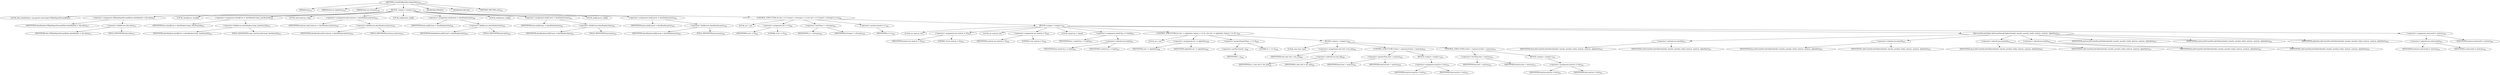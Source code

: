 digraph "createHuffmanDecodingTables" {  
"1724" [label = <(METHOD,createHuffmanDecodingTables)<SUB>515</SUB>> ]
"108" [label = <(PARAM,this)<SUB>515</SUB>> ]
"1725" [label = <(PARAM,final int alphaSize)<SUB>515</SUB>> ]
"1726" [label = <(PARAM,final int nGroups)<SUB>516</SUB>> ]
"1727" [label = <(BLOCK,&lt;empty&gt;,&lt;empty&gt;)<SUB>516</SUB>> ]
"1728" [label = <(LOCAL,Data dataShadow: org.apache.tools.bzip2.CBZip2InputStream$Data)> ]
"1729" [label = <(&lt;operator&gt;.assignment,CBZip2InputStream$Data dataShadow = this.data)<SUB>517</SUB>> ]
"1730" [label = <(IDENTIFIER,dataShadow,CBZip2InputStream$Data dataShadow = this.data)<SUB>517</SUB>> ]
"1731" [label = <(&lt;operator&gt;.fieldAccess,this.data)<SUB>517</SUB>> ]
"107" [label = <(IDENTIFIER,this,CBZip2InputStream$Data dataShadow = this.data)<SUB>517</SUB>> ]
"1732" [label = <(FIELD_IDENTIFIER,data,data)<SUB>517</SUB>> ]
"1733" [label = <(LOCAL,char[][] len: char[][])> ]
"1734" [label = <(&lt;operator&gt;.assignment,char[][] len = dataShadow.temp_charArray2d)<SUB>518</SUB>> ]
"1735" [label = <(IDENTIFIER,len,char[][] len = dataShadow.temp_charArray2d)<SUB>518</SUB>> ]
"1736" [label = <(&lt;operator&gt;.fieldAccess,dataShadow.temp_charArray2d)<SUB>518</SUB>> ]
"1737" [label = <(IDENTIFIER,dataShadow,char[][] len = dataShadow.temp_charArray2d)<SUB>518</SUB>> ]
"1738" [label = <(FIELD_IDENTIFIER,temp_charArray2d,temp_charArray2d)<SUB>518</SUB>> ]
"1739" [label = <(LOCAL,int[] minLens: int[])> ]
"1740" [label = <(&lt;operator&gt;.assignment,int[] minLens = dataShadow.minLens)<SUB>519</SUB>> ]
"1741" [label = <(IDENTIFIER,minLens,int[] minLens = dataShadow.minLens)<SUB>519</SUB>> ]
"1742" [label = <(&lt;operator&gt;.fieldAccess,dataShadow.minLens)<SUB>519</SUB>> ]
"1743" [label = <(IDENTIFIER,dataShadow,int[] minLens = dataShadow.minLens)<SUB>519</SUB>> ]
"1744" [label = <(FIELD_IDENTIFIER,minLens,minLens)<SUB>519</SUB>> ]
"1745" [label = <(LOCAL,int[][] limit: int[][])> ]
"1746" [label = <(&lt;operator&gt;.assignment,int[][] limit = dataShadow.limit)<SUB>520</SUB>> ]
"1747" [label = <(IDENTIFIER,limit,int[][] limit = dataShadow.limit)<SUB>520</SUB>> ]
"1748" [label = <(&lt;operator&gt;.fieldAccess,dataShadow.limit)<SUB>520</SUB>> ]
"1749" [label = <(IDENTIFIER,dataShadow,int[][] limit = dataShadow.limit)<SUB>520</SUB>> ]
"1750" [label = <(FIELD_IDENTIFIER,limit,limit)<SUB>520</SUB>> ]
"1751" [label = <(LOCAL,int[][] base: int[][])> ]
"1752" [label = <(&lt;operator&gt;.assignment,int[][] base = dataShadow.base)<SUB>521</SUB>> ]
"1753" [label = <(IDENTIFIER,base,int[][] base = dataShadow.base)<SUB>521</SUB>> ]
"1754" [label = <(&lt;operator&gt;.fieldAccess,dataShadow.base)<SUB>521</SUB>> ]
"1755" [label = <(IDENTIFIER,dataShadow,int[][] base = dataShadow.base)<SUB>521</SUB>> ]
"1756" [label = <(FIELD_IDENTIFIER,base,base)<SUB>521</SUB>> ]
"1757" [label = <(LOCAL,int[][] perm: int[][])> ]
"1758" [label = <(&lt;operator&gt;.assignment,int[][] perm = dataShadow.perm)<SUB>522</SUB>> ]
"1759" [label = <(IDENTIFIER,perm,int[][] perm = dataShadow.perm)<SUB>522</SUB>> ]
"1760" [label = <(&lt;operator&gt;.fieldAccess,dataShadow.perm)<SUB>522</SUB>> ]
"1761" [label = <(IDENTIFIER,dataShadow,int[][] perm = dataShadow.perm)<SUB>522</SUB>> ]
"1762" [label = <(FIELD_IDENTIFIER,perm,perm)<SUB>522</SUB>> ]
"1763" [label = <(CONTROL_STRUCTURE,for (int t = 0; Some(t &lt; nGroups); t++),for (int t = 0; Some(t &lt; nGroups); t++))<SUB>524</SUB>> ]
"1764" [label = <(LOCAL,int t: int)> ]
"1765" [label = <(&lt;operator&gt;.assignment,int t = 0)<SUB>524</SUB>> ]
"1766" [label = <(IDENTIFIER,t,int t = 0)<SUB>524</SUB>> ]
"1767" [label = <(LITERAL,0,int t = 0)<SUB>524</SUB>> ]
"1768" [label = <(&lt;operator&gt;.lessThan,t &lt; nGroups)<SUB>524</SUB>> ]
"1769" [label = <(IDENTIFIER,t,t &lt; nGroups)<SUB>524</SUB>> ]
"1770" [label = <(IDENTIFIER,nGroups,t &lt; nGroups)<SUB>524</SUB>> ]
"1771" [label = <(&lt;operator&gt;.postIncrement,t++)<SUB>524</SUB>> ]
"1772" [label = <(IDENTIFIER,t,t++)<SUB>524</SUB>> ]
"1773" [label = <(BLOCK,&lt;empty&gt;,&lt;empty&gt;)<SUB>524</SUB>> ]
"1774" [label = <(LOCAL,int minLen: int)> ]
"1775" [label = <(&lt;operator&gt;.assignment,int minLen = 32)<SUB>525</SUB>> ]
"1776" [label = <(IDENTIFIER,minLen,int minLen = 32)<SUB>525</SUB>> ]
"1777" [label = <(LITERAL,32,int minLen = 32)<SUB>525</SUB>> ]
"1778" [label = <(LOCAL,int maxLen: int)> ]
"1779" [label = <(&lt;operator&gt;.assignment,int maxLen = 0)<SUB>526</SUB>> ]
"1780" [label = <(IDENTIFIER,maxLen,int maxLen = 0)<SUB>526</SUB>> ]
"1781" [label = <(LITERAL,0,int maxLen = 0)<SUB>526</SUB>> ]
"1782" [label = <(LOCAL,char[] len_t: char[])> ]
"1783" [label = <(&lt;operator&gt;.assignment,char[] len_t = len[t])<SUB>527</SUB>> ]
"1784" [label = <(IDENTIFIER,len_t,char[] len_t = len[t])<SUB>527</SUB>> ]
"1785" [label = <(&lt;operator&gt;.indexAccess,len[t])<SUB>527</SUB>> ]
"1786" [label = <(IDENTIFIER,len,char[] len_t = len[t])<SUB>527</SUB>> ]
"1787" [label = <(IDENTIFIER,t,char[] len_t = len[t])<SUB>527</SUB>> ]
"1788" [label = <(CONTROL_STRUCTURE,for (int i = alphaSize; Some(--i &gt;= 0); ),for (int i = alphaSize; Some(--i &gt;= 0); ))<SUB>528</SUB>> ]
"1789" [label = <(LOCAL,int i: int)> ]
"1790" [label = <(&lt;operator&gt;.assignment,int i = alphaSize)<SUB>528</SUB>> ]
"1791" [label = <(IDENTIFIER,i,int i = alphaSize)<SUB>528</SUB>> ]
"1792" [label = <(IDENTIFIER,alphaSize,int i = alphaSize)<SUB>528</SUB>> ]
"1793" [label = <(&lt;operator&gt;.greaterEqualsThan,--i &gt;= 0)<SUB>528</SUB>> ]
"1794" [label = <(&lt;operator&gt;.preDecrement,--i)<SUB>528</SUB>> ]
"1795" [label = <(IDENTIFIER,i,--i)<SUB>528</SUB>> ]
"1796" [label = <(LITERAL,0,--i &gt;= 0)<SUB>528</SUB>> ]
"1797" [label = <(BLOCK,&lt;empty&gt;,&lt;empty&gt;)<SUB>528</SUB>> ]
"1798" [label = <(LOCAL,char lent: char)> ]
"1799" [label = <(&lt;operator&gt;.assignment,char lent = len_t[i])<SUB>529</SUB>> ]
"1800" [label = <(IDENTIFIER,lent,char lent = len_t[i])<SUB>529</SUB>> ]
"1801" [label = <(&lt;operator&gt;.indexAccess,len_t[i])<SUB>529</SUB>> ]
"1802" [label = <(IDENTIFIER,len_t,char lent = len_t[i])<SUB>529</SUB>> ]
"1803" [label = <(IDENTIFIER,i,char lent = len_t[i])<SUB>529</SUB>> ]
"1804" [label = <(CONTROL_STRUCTURE,if (lent &gt; maxLen),if (lent &gt; maxLen))<SUB>530</SUB>> ]
"1805" [label = <(&lt;operator&gt;.greaterThan,lent &gt; maxLen)<SUB>530</SUB>> ]
"1806" [label = <(IDENTIFIER,lent,lent &gt; maxLen)<SUB>530</SUB>> ]
"1807" [label = <(IDENTIFIER,maxLen,lent &gt; maxLen)<SUB>530</SUB>> ]
"1808" [label = <(BLOCK,&lt;empty&gt;,&lt;empty&gt;)<SUB>530</SUB>> ]
"1809" [label = <(&lt;operator&gt;.assignment,maxLen = lent)<SUB>531</SUB>> ]
"1810" [label = <(IDENTIFIER,maxLen,maxLen = lent)<SUB>531</SUB>> ]
"1811" [label = <(IDENTIFIER,lent,maxLen = lent)<SUB>531</SUB>> ]
"1812" [label = <(CONTROL_STRUCTURE,if (lent &lt; minLen),if (lent &lt; minLen))<SUB>533</SUB>> ]
"1813" [label = <(&lt;operator&gt;.lessThan,lent &lt; minLen)<SUB>533</SUB>> ]
"1814" [label = <(IDENTIFIER,lent,lent &lt; minLen)<SUB>533</SUB>> ]
"1815" [label = <(IDENTIFIER,minLen,lent &lt; minLen)<SUB>533</SUB>> ]
"1816" [label = <(BLOCK,&lt;empty&gt;,&lt;empty&gt;)<SUB>533</SUB>> ]
"1817" [label = <(&lt;operator&gt;.assignment,minLen = lent)<SUB>534</SUB>> ]
"1818" [label = <(IDENTIFIER,minLen,minLen = lent)<SUB>534</SUB>> ]
"1819" [label = <(IDENTIFIER,lent,minLen = lent)<SUB>534</SUB>> ]
"1820" [label = <(hbCreateDecodeTables,hbCreateDecodeTables(limit[t], base[t], perm[t], len[t], minLen, maxLen, alphaSize))<SUB>537</SUB>> ]
"1821" [label = <(&lt;operator&gt;.indexAccess,limit[t])<SUB>537</SUB>> ]
"1822" [label = <(IDENTIFIER,limit,hbCreateDecodeTables(limit[t], base[t], perm[t], len[t], minLen, maxLen, alphaSize))<SUB>537</SUB>> ]
"1823" [label = <(IDENTIFIER,t,hbCreateDecodeTables(limit[t], base[t], perm[t], len[t], minLen, maxLen, alphaSize))<SUB>537</SUB>> ]
"1824" [label = <(&lt;operator&gt;.indexAccess,base[t])<SUB>537</SUB>> ]
"1825" [label = <(IDENTIFIER,base,hbCreateDecodeTables(limit[t], base[t], perm[t], len[t], minLen, maxLen, alphaSize))<SUB>537</SUB>> ]
"1826" [label = <(IDENTIFIER,t,hbCreateDecodeTables(limit[t], base[t], perm[t], len[t], minLen, maxLen, alphaSize))<SUB>537</SUB>> ]
"1827" [label = <(&lt;operator&gt;.indexAccess,perm[t])<SUB>537</SUB>> ]
"1828" [label = <(IDENTIFIER,perm,hbCreateDecodeTables(limit[t], base[t], perm[t], len[t], minLen, maxLen, alphaSize))<SUB>537</SUB>> ]
"1829" [label = <(IDENTIFIER,t,hbCreateDecodeTables(limit[t], base[t], perm[t], len[t], minLen, maxLen, alphaSize))<SUB>537</SUB>> ]
"1830" [label = <(&lt;operator&gt;.indexAccess,len[t])<SUB>537</SUB>> ]
"1831" [label = <(IDENTIFIER,len,hbCreateDecodeTables(limit[t], base[t], perm[t], len[t], minLen, maxLen, alphaSize))<SUB>537</SUB>> ]
"1832" [label = <(IDENTIFIER,t,hbCreateDecodeTables(limit[t], base[t], perm[t], len[t], minLen, maxLen, alphaSize))<SUB>537</SUB>> ]
"1833" [label = <(IDENTIFIER,minLen,hbCreateDecodeTables(limit[t], base[t], perm[t], len[t], minLen, maxLen, alphaSize))<SUB>537</SUB>> ]
"1834" [label = <(IDENTIFIER,maxLen,hbCreateDecodeTables(limit[t], base[t], perm[t], len[t], minLen, maxLen, alphaSize))<SUB>538</SUB>> ]
"1835" [label = <(IDENTIFIER,alphaSize,hbCreateDecodeTables(limit[t], base[t], perm[t], len[t], minLen, maxLen, alphaSize))<SUB>538</SUB>> ]
"1836" [label = <(&lt;operator&gt;.assignment,minLens[t] = minLen)<SUB>539</SUB>> ]
"1837" [label = <(&lt;operator&gt;.indexAccess,minLens[t])<SUB>539</SUB>> ]
"1838" [label = <(IDENTIFIER,minLens,minLens[t] = minLen)<SUB>539</SUB>> ]
"1839" [label = <(IDENTIFIER,t,minLens[t] = minLen)<SUB>539</SUB>> ]
"1840" [label = <(IDENTIFIER,minLen,minLens[t] = minLen)<SUB>539</SUB>> ]
"1841" [label = <(MODIFIER,PRIVATE)> ]
"1842" [label = <(MODIFIER,VIRTUAL)> ]
"1843" [label = <(METHOD_RETURN,void)<SUB>515</SUB>> ]
  "1724" -> "108" 
  "1724" -> "1725" 
  "1724" -> "1726" 
  "1724" -> "1727" 
  "1724" -> "1841" 
  "1724" -> "1842" 
  "1724" -> "1843" 
  "1727" -> "1728" 
  "1727" -> "1729" 
  "1727" -> "1733" 
  "1727" -> "1734" 
  "1727" -> "1739" 
  "1727" -> "1740" 
  "1727" -> "1745" 
  "1727" -> "1746" 
  "1727" -> "1751" 
  "1727" -> "1752" 
  "1727" -> "1757" 
  "1727" -> "1758" 
  "1727" -> "1763" 
  "1729" -> "1730" 
  "1729" -> "1731" 
  "1731" -> "107" 
  "1731" -> "1732" 
  "1734" -> "1735" 
  "1734" -> "1736" 
  "1736" -> "1737" 
  "1736" -> "1738" 
  "1740" -> "1741" 
  "1740" -> "1742" 
  "1742" -> "1743" 
  "1742" -> "1744" 
  "1746" -> "1747" 
  "1746" -> "1748" 
  "1748" -> "1749" 
  "1748" -> "1750" 
  "1752" -> "1753" 
  "1752" -> "1754" 
  "1754" -> "1755" 
  "1754" -> "1756" 
  "1758" -> "1759" 
  "1758" -> "1760" 
  "1760" -> "1761" 
  "1760" -> "1762" 
  "1763" -> "1764" 
  "1763" -> "1765" 
  "1763" -> "1768" 
  "1763" -> "1771" 
  "1763" -> "1773" 
  "1765" -> "1766" 
  "1765" -> "1767" 
  "1768" -> "1769" 
  "1768" -> "1770" 
  "1771" -> "1772" 
  "1773" -> "1774" 
  "1773" -> "1775" 
  "1773" -> "1778" 
  "1773" -> "1779" 
  "1773" -> "1782" 
  "1773" -> "1783" 
  "1773" -> "1788" 
  "1773" -> "1820" 
  "1773" -> "1836" 
  "1775" -> "1776" 
  "1775" -> "1777" 
  "1779" -> "1780" 
  "1779" -> "1781" 
  "1783" -> "1784" 
  "1783" -> "1785" 
  "1785" -> "1786" 
  "1785" -> "1787" 
  "1788" -> "1789" 
  "1788" -> "1790" 
  "1788" -> "1793" 
  "1788" -> "1797" 
  "1790" -> "1791" 
  "1790" -> "1792" 
  "1793" -> "1794" 
  "1793" -> "1796" 
  "1794" -> "1795" 
  "1797" -> "1798" 
  "1797" -> "1799" 
  "1797" -> "1804" 
  "1797" -> "1812" 
  "1799" -> "1800" 
  "1799" -> "1801" 
  "1801" -> "1802" 
  "1801" -> "1803" 
  "1804" -> "1805" 
  "1804" -> "1808" 
  "1805" -> "1806" 
  "1805" -> "1807" 
  "1808" -> "1809" 
  "1809" -> "1810" 
  "1809" -> "1811" 
  "1812" -> "1813" 
  "1812" -> "1816" 
  "1813" -> "1814" 
  "1813" -> "1815" 
  "1816" -> "1817" 
  "1817" -> "1818" 
  "1817" -> "1819" 
  "1820" -> "1821" 
  "1820" -> "1824" 
  "1820" -> "1827" 
  "1820" -> "1830" 
  "1820" -> "1833" 
  "1820" -> "1834" 
  "1820" -> "1835" 
  "1821" -> "1822" 
  "1821" -> "1823" 
  "1824" -> "1825" 
  "1824" -> "1826" 
  "1827" -> "1828" 
  "1827" -> "1829" 
  "1830" -> "1831" 
  "1830" -> "1832" 
  "1836" -> "1837" 
  "1836" -> "1840" 
  "1837" -> "1838" 
  "1837" -> "1839" 
}
